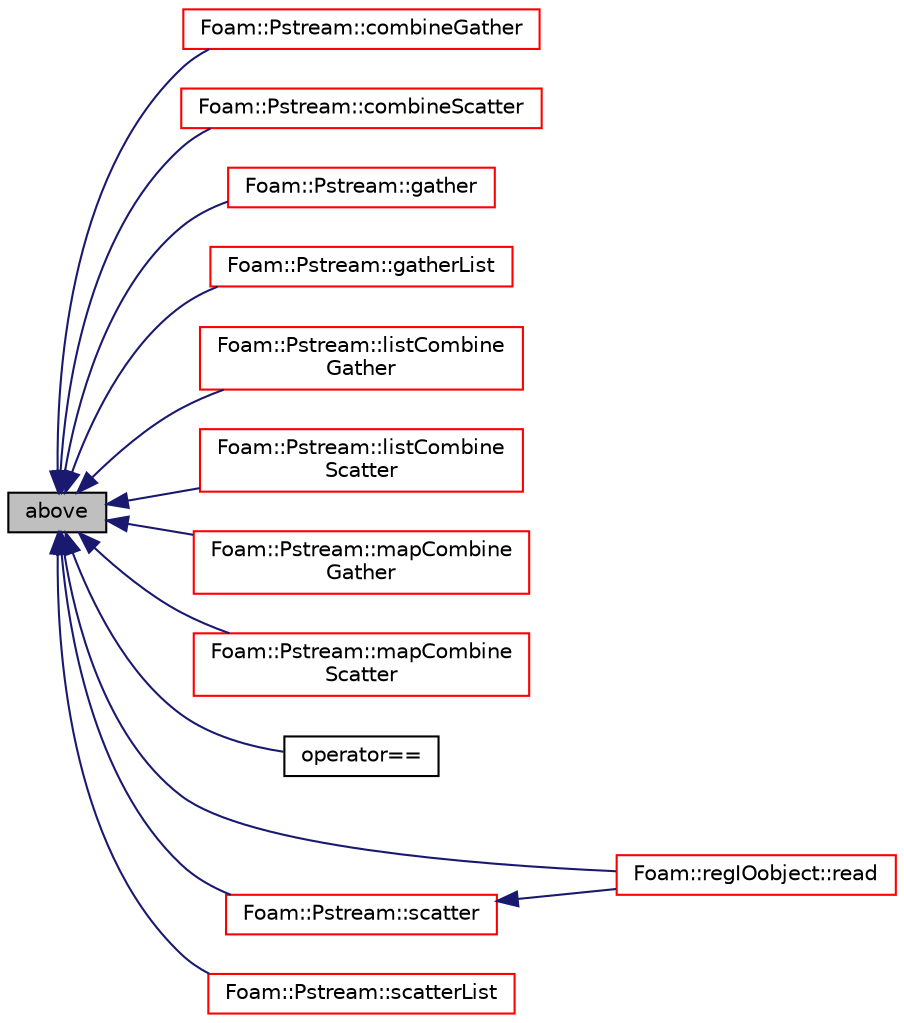 digraph "above"
{
  bgcolor="transparent";
  edge [fontname="Helvetica",fontsize="10",labelfontname="Helvetica",labelfontsize="10"];
  node [fontname="Helvetica",fontsize="10",shape=record];
  rankdir="LR";
  Node1 [label="above",height=0.2,width=0.4,color="black", fillcolor="grey75", style="filled", fontcolor="black"];
  Node1 -> Node2 [dir="back",color="midnightblue",fontsize="10",style="solid",fontname="Helvetica"];
  Node2 [label="Foam::Pstream::combineGather",height=0.2,width=0.4,color="red",URL="$a02004.html#aedeba5b3a63f833796d48d904dc39b63"];
  Node1 -> Node3 [dir="back",color="midnightblue",fontsize="10",style="solid",fontname="Helvetica"];
  Node3 [label="Foam::Pstream::combineScatter",height=0.2,width=0.4,color="red",URL="$a02004.html#a2eea2c110e936c30c8f66b7326c69be5",tooltip="Scatter data. Reverse of combineGather. "];
  Node1 -> Node4 [dir="back",color="midnightblue",fontsize="10",style="solid",fontname="Helvetica"];
  Node4 [label="Foam::Pstream::gather",height=0.2,width=0.4,color="red",URL="$a02004.html#ac820bc187d8204d9063ce1f77dcf87da",tooltip="Gather data. Apply bop to combine Value. "];
  Node1 -> Node5 [dir="back",color="midnightblue",fontsize="10",style="solid",fontname="Helvetica"];
  Node5 [label="Foam::Pstream::gatherList",height=0.2,width=0.4,color="red",URL="$a02004.html#afbdf64fb42cd760690d51a9a321792d9",tooltip="Gather data but keep individual values separate. "];
  Node1 -> Node6 [dir="back",color="midnightblue",fontsize="10",style="solid",fontname="Helvetica"];
  Node6 [label="Foam::Pstream::listCombine\lGather",height=0.2,width=0.4,color="red",URL="$a02004.html#a8c0e5044dc4a942cf62b06797c3a743f"];
  Node1 -> Node7 [dir="back",color="midnightblue",fontsize="10",style="solid",fontname="Helvetica"];
  Node7 [label="Foam::Pstream::listCombine\lScatter",height=0.2,width=0.4,color="red",URL="$a02004.html#adfd4915b68ab7181dccb847976286e56",tooltip="Scatter data. Reverse of combineGather. "];
  Node1 -> Node8 [dir="back",color="midnightblue",fontsize="10",style="solid",fontname="Helvetica"];
  Node8 [label="Foam::Pstream::mapCombine\lGather",height=0.2,width=0.4,color="red",URL="$a02004.html#ab0d015456e1aebecc6f0e06668de1437"];
  Node1 -> Node9 [dir="back",color="midnightblue",fontsize="10",style="solid",fontname="Helvetica"];
  Node9 [label="Foam::Pstream::mapCombine\lScatter",height=0.2,width=0.4,color="red",URL="$a02004.html#a8989a48f795cff7dd8f59d00c094e484",tooltip="Scatter data. Reverse of combineGather. "];
  Node1 -> Node10 [dir="back",color="midnightblue",fontsize="10",style="solid",fontname="Helvetica"];
  Node10 [label="operator==",height=0.2,width=0.4,color="black",URL="$a00321.html#a7581d2a4cd171408a6262920d5972d72"];
  Node1 -> Node11 [dir="back",color="midnightblue",fontsize="10",style="solid",fontname="Helvetica"];
  Node11 [label="Foam::regIOobject::read",height=0.2,width=0.4,color="red",URL="$a02134.html#af816873151ddb0126e98bb2f914d8ed5",tooltip="Read object. "];
  Node1 -> Node12 [dir="back",color="midnightblue",fontsize="10",style="solid",fontname="Helvetica"];
  Node12 [label="Foam::Pstream::scatter",height=0.2,width=0.4,color="red",URL="$a02004.html#a00bc7d5a0b660cfa53523561af48def2",tooltip="Scatter data. Distribute without modification. Reverse of gather. "];
  Node12 -> Node11 [dir="back",color="midnightblue",fontsize="10",style="solid",fontname="Helvetica"];
  Node1 -> Node13 [dir="back",color="midnightblue",fontsize="10",style="solid",fontname="Helvetica"];
  Node13 [label="Foam::Pstream::scatterList",height=0.2,width=0.4,color="red",URL="$a02004.html#a23c38ee54f04c9d53a327db9edbdb7f0",tooltip="Scatter data. Reverse of gatherList. "];
}
